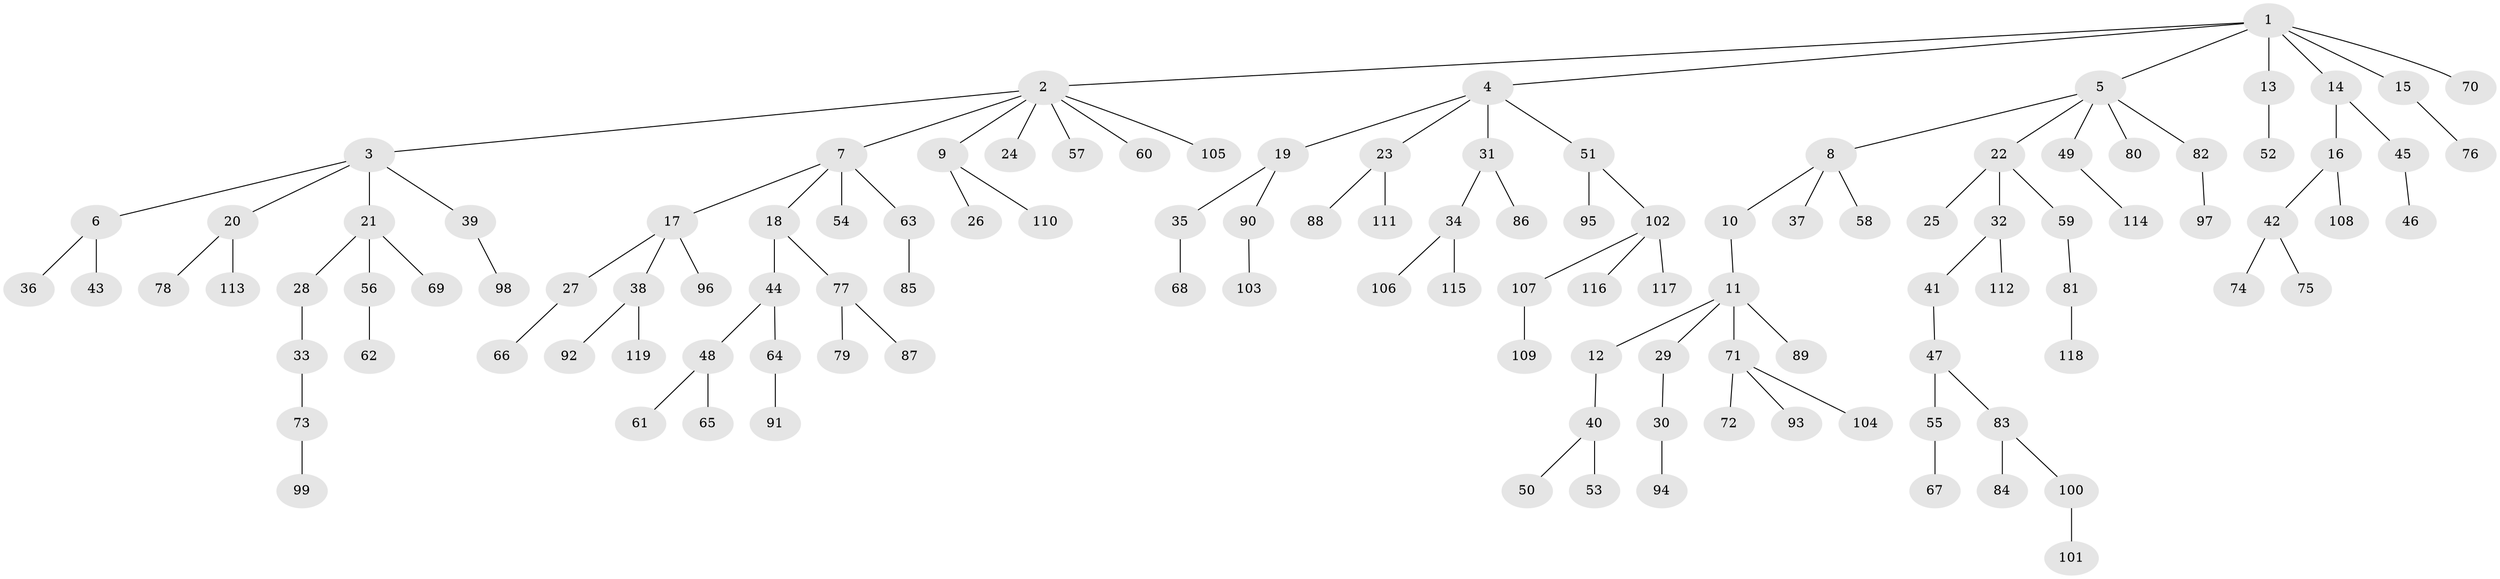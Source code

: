 // Generated by graph-tools (version 1.1) at 2025/26/03/09/25 03:26:31]
// undirected, 119 vertices, 118 edges
graph export_dot {
graph [start="1"]
  node [color=gray90,style=filled];
  1;
  2;
  3;
  4;
  5;
  6;
  7;
  8;
  9;
  10;
  11;
  12;
  13;
  14;
  15;
  16;
  17;
  18;
  19;
  20;
  21;
  22;
  23;
  24;
  25;
  26;
  27;
  28;
  29;
  30;
  31;
  32;
  33;
  34;
  35;
  36;
  37;
  38;
  39;
  40;
  41;
  42;
  43;
  44;
  45;
  46;
  47;
  48;
  49;
  50;
  51;
  52;
  53;
  54;
  55;
  56;
  57;
  58;
  59;
  60;
  61;
  62;
  63;
  64;
  65;
  66;
  67;
  68;
  69;
  70;
  71;
  72;
  73;
  74;
  75;
  76;
  77;
  78;
  79;
  80;
  81;
  82;
  83;
  84;
  85;
  86;
  87;
  88;
  89;
  90;
  91;
  92;
  93;
  94;
  95;
  96;
  97;
  98;
  99;
  100;
  101;
  102;
  103;
  104;
  105;
  106;
  107;
  108;
  109;
  110;
  111;
  112;
  113;
  114;
  115;
  116;
  117;
  118;
  119;
  1 -- 2;
  1 -- 4;
  1 -- 5;
  1 -- 13;
  1 -- 14;
  1 -- 15;
  1 -- 70;
  2 -- 3;
  2 -- 7;
  2 -- 9;
  2 -- 24;
  2 -- 57;
  2 -- 60;
  2 -- 105;
  3 -- 6;
  3 -- 20;
  3 -- 21;
  3 -- 39;
  4 -- 19;
  4 -- 23;
  4 -- 31;
  4 -- 51;
  5 -- 8;
  5 -- 22;
  5 -- 49;
  5 -- 80;
  5 -- 82;
  6 -- 36;
  6 -- 43;
  7 -- 17;
  7 -- 18;
  7 -- 54;
  7 -- 63;
  8 -- 10;
  8 -- 37;
  8 -- 58;
  9 -- 26;
  9 -- 110;
  10 -- 11;
  11 -- 12;
  11 -- 29;
  11 -- 71;
  11 -- 89;
  12 -- 40;
  13 -- 52;
  14 -- 16;
  14 -- 45;
  15 -- 76;
  16 -- 42;
  16 -- 108;
  17 -- 27;
  17 -- 38;
  17 -- 96;
  18 -- 44;
  18 -- 77;
  19 -- 35;
  19 -- 90;
  20 -- 78;
  20 -- 113;
  21 -- 28;
  21 -- 56;
  21 -- 69;
  22 -- 25;
  22 -- 32;
  22 -- 59;
  23 -- 88;
  23 -- 111;
  27 -- 66;
  28 -- 33;
  29 -- 30;
  30 -- 94;
  31 -- 34;
  31 -- 86;
  32 -- 41;
  32 -- 112;
  33 -- 73;
  34 -- 106;
  34 -- 115;
  35 -- 68;
  38 -- 92;
  38 -- 119;
  39 -- 98;
  40 -- 50;
  40 -- 53;
  41 -- 47;
  42 -- 74;
  42 -- 75;
  44 -- 48;
  44 -- 64;
  45 -- 46;
  47 -- 55;
  47 -- 83;
  48 -- 61;
  48 -- 65;
  49 -- 114;
  51 -- 95;
  51 -- 102;
  55 -- 67;
  56 -- 62;
  59 -- 81;
  63 -- 85;
  64 -- 91;
  71 -- 72;
  71 -- 93;
  71 -- 104;
  73 -- 99;
  77 -- 79;
  77 -- 87;
  81 -- 118;
  82 -- 97;
  83 -- 84;
  83 -- 100;
  90 -- 103;
  100 -- 101;
  102 -- 107;
  102 -- 116;
  102 -- 117;
  107 -- 109;
}
